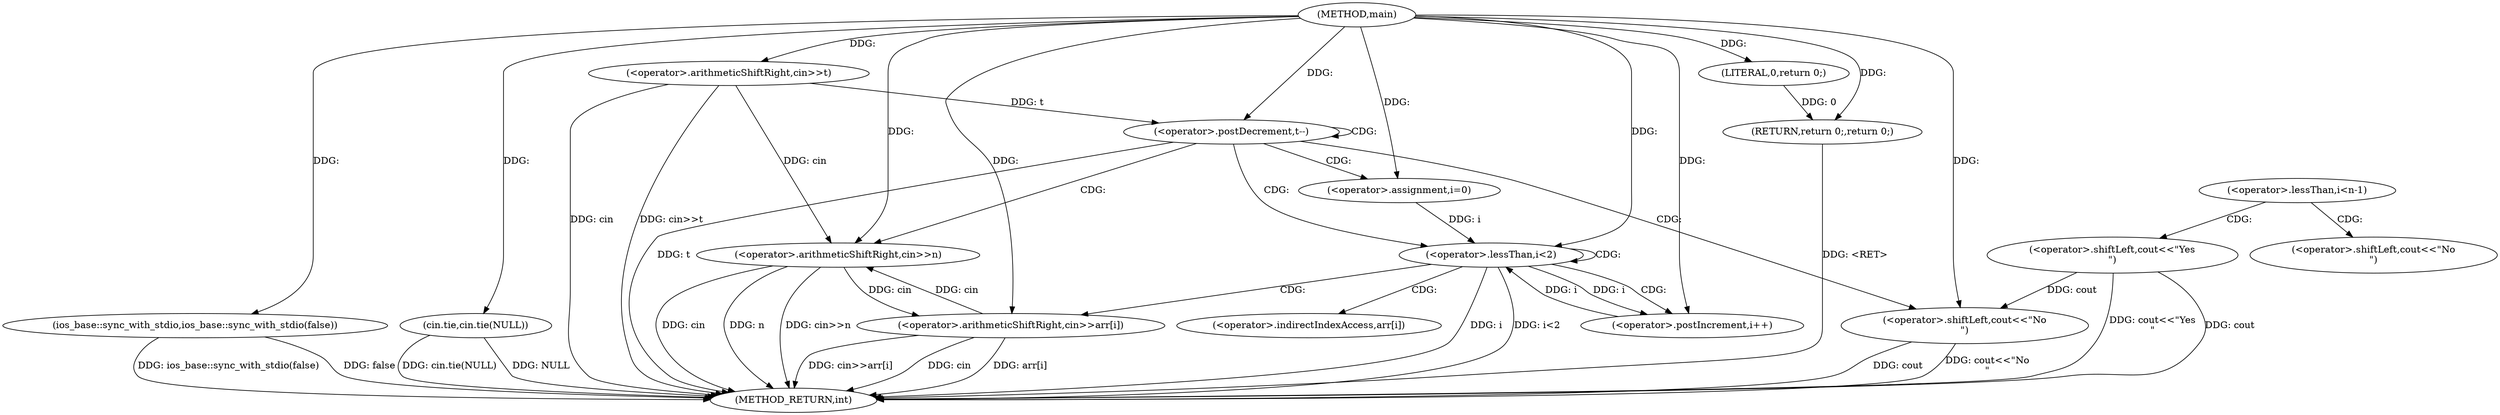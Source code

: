 digraph "main" {  
"1000129" [label = "(METHOD,main)" ]
"1000193" [label = "(METHOD_RETURN,int)" ]
"1000131" [label = "(ios_base::sync_with_stdio,ios_base::sync_with_stdio(false))" ]
"1000133" [label = "(cin.tie,cin.tie(NULL))" ]
"1000136" [label = "(<operator>.arithmeticShiftRight,cin>>t)" ]
"1000191" [label = "(RETURN,return 0;,return 0;)" ]
"1000141" [label = "(<operator>.postDecrement,t--)" ]
"1000192" [label = "(LITERAL,0,return 0;)" ]
"1000145" [label = "(<operator>.arithmeticShiftRight,cin>>n)" ]
"1000188" [label = "(<operator>.shiftLeft,cout<<\"Yes\n\")" ]
"1000151" [label = "(<operator>.assignment,i=0)" ]
"1000154" [label = "(<operator>.lessThan,i<2)" ]
"1000157" [label = "(<operator>.postIncrement,i++)" ]
"1000166" [label = "(<operator>.shiftLeft,cout<<\"No\n\")" ]
"1000160" [label = "(<operator>.arithmeticShiftRight,cin>>arr[i])" ]
"1000175" [label = "(<operator>.lessThan,i<n-1)" ]
"1000162" [label = "(<operator>.indirectIndexAccess,arr[i])" ]
"1000184" [label = "(<operator>.shiftLeft,cout<<\"No\n\")" ]
  "1000191" -> "1000193"  [ label = "DDG: <RET>"] 
  "1000131" -> "1000193"  [ label = "DDG: ios_base::sync_with_stdio(false)"] 
  "1000133" -> "1000193"  [ label = "DDG: cin.tie(NULL)"] 
  "1000136" -> "1000193"  [ label = "DDG: cin"] 
  "1000136" -> "1000193"  [ label = "DDG: cin>>t"] 
  "1000141" -> "1000193"  [ label = "DDG: t"] 
  "1000145" -> "1000193"  [ label = "DDG: cin"] 
  "1000145" -> "1000193"  [ label = "DDG: n"] 
  "1000145" -> "1000193"  [ label = "DDG: cin>>n"] 
  "1000154" -> "1000193"  [ label = "DDG: i"] 
  "1000154" -> "1000193"  [ label = "DDG: i<2"] 
  "1000166" -> "1000193"  [ label = "DDG: cout"] 
  "1000166" -> "1000193"  [ label = "DDG: cout<<\"No\n\""] 
  "1000160" -> "1000193"  [ label = "DDG: cin"] 
  "1000160" -> "1000193"  [ label = "DDG: arr[i]"] 
  "1000160" -> "1000193"  [ label = "DDG: cin>>arr[i]"] 
  "1000188" -> "1000193"  [ label = "DDG: cout<<\"Yes\n\""] 
  "1000188" -> "1000193"  [ label = "DDG: cout"] 
  "1000133" -> "1000193"  [ label = "DDG: NULL"] 
  "1000131" -> "1000193"  [ label = "DDG: false"] 
  "1000192" -> "1000191"  [ label = "DDG: 0"] 
  "1000129" -> "1000191"  [ label = "DDG: "] 
  "1000129" -> "1000131"  [ label = "DDG: "] 
  "1000129" -> "1000133"  [ label = "DDG: "] 
  "1000129" -> "1000136"  [ label = "DDG: "] 
  "1000129" -> "1000192"  [ label = "DDG: "] 
  "1000136" -> "1000141"  [ label = "DDG: t"] 
  "1000129" -> "1000141"  [ label = "DDG: "] 
  "1000136" -> "1000145"  [ label = "DDG: cin"] 
  "1000160" -> "1000145"  [ label = "DDG: cin"] 
  "1000129" -> "1000145"  [ label = "DDG: "] 
  "1000129" -> "1000151"  [ label = "DDG: "] 
  "1000151" -> "1000154"  [ label = "DDG: i"] 
  "1000157" -> "1000154"  [ label = "DDG: i"] 
  "1000129" -> "1000154"  [ label = "DDG: "] 
  "1000154" -> "1000157"  [ label = "DDG: i"] 
  "1000129" -> "1000157"  [ label = "DDG: "] 
  "1000188" -> "1000166"  [ label = "DDG: cout"] 
  "1000129" -> "1000166"  [ label = "DDG: "] 
  "1000145" -> "1000160"  [ label = "DDG: cin"] 
  "1000129" -> "1000160"  [ label = "DDG: "] 
  "1000141" -> "1000141"  [ label = "CDG: "] 
  "1000141" -> "1000154"  [ label = "CDG: "] 
  "1000141" -> "1000151"  [ label = "CDG: "] 
  "1000141" -> "1000145"  [ label = "CDG: "] 
  "1000141" -> "1000166"  [ label = "CDG: "] 
  "1000154" -> "1000154"  [ label = "CDG: "] 
  "1000154" -> "1000160"  [ label = "CDG: "] 
  "1000154" -> "1000162"  [ label = "CDG: "] 
  "1000154" -> "1000157"  [ label = "CDG: "] 
  "1000175" -> "1000188"  [ label = "CDG: "] 
  "1000175" -> "1000184"  [ label = "CDG: "] 
}
